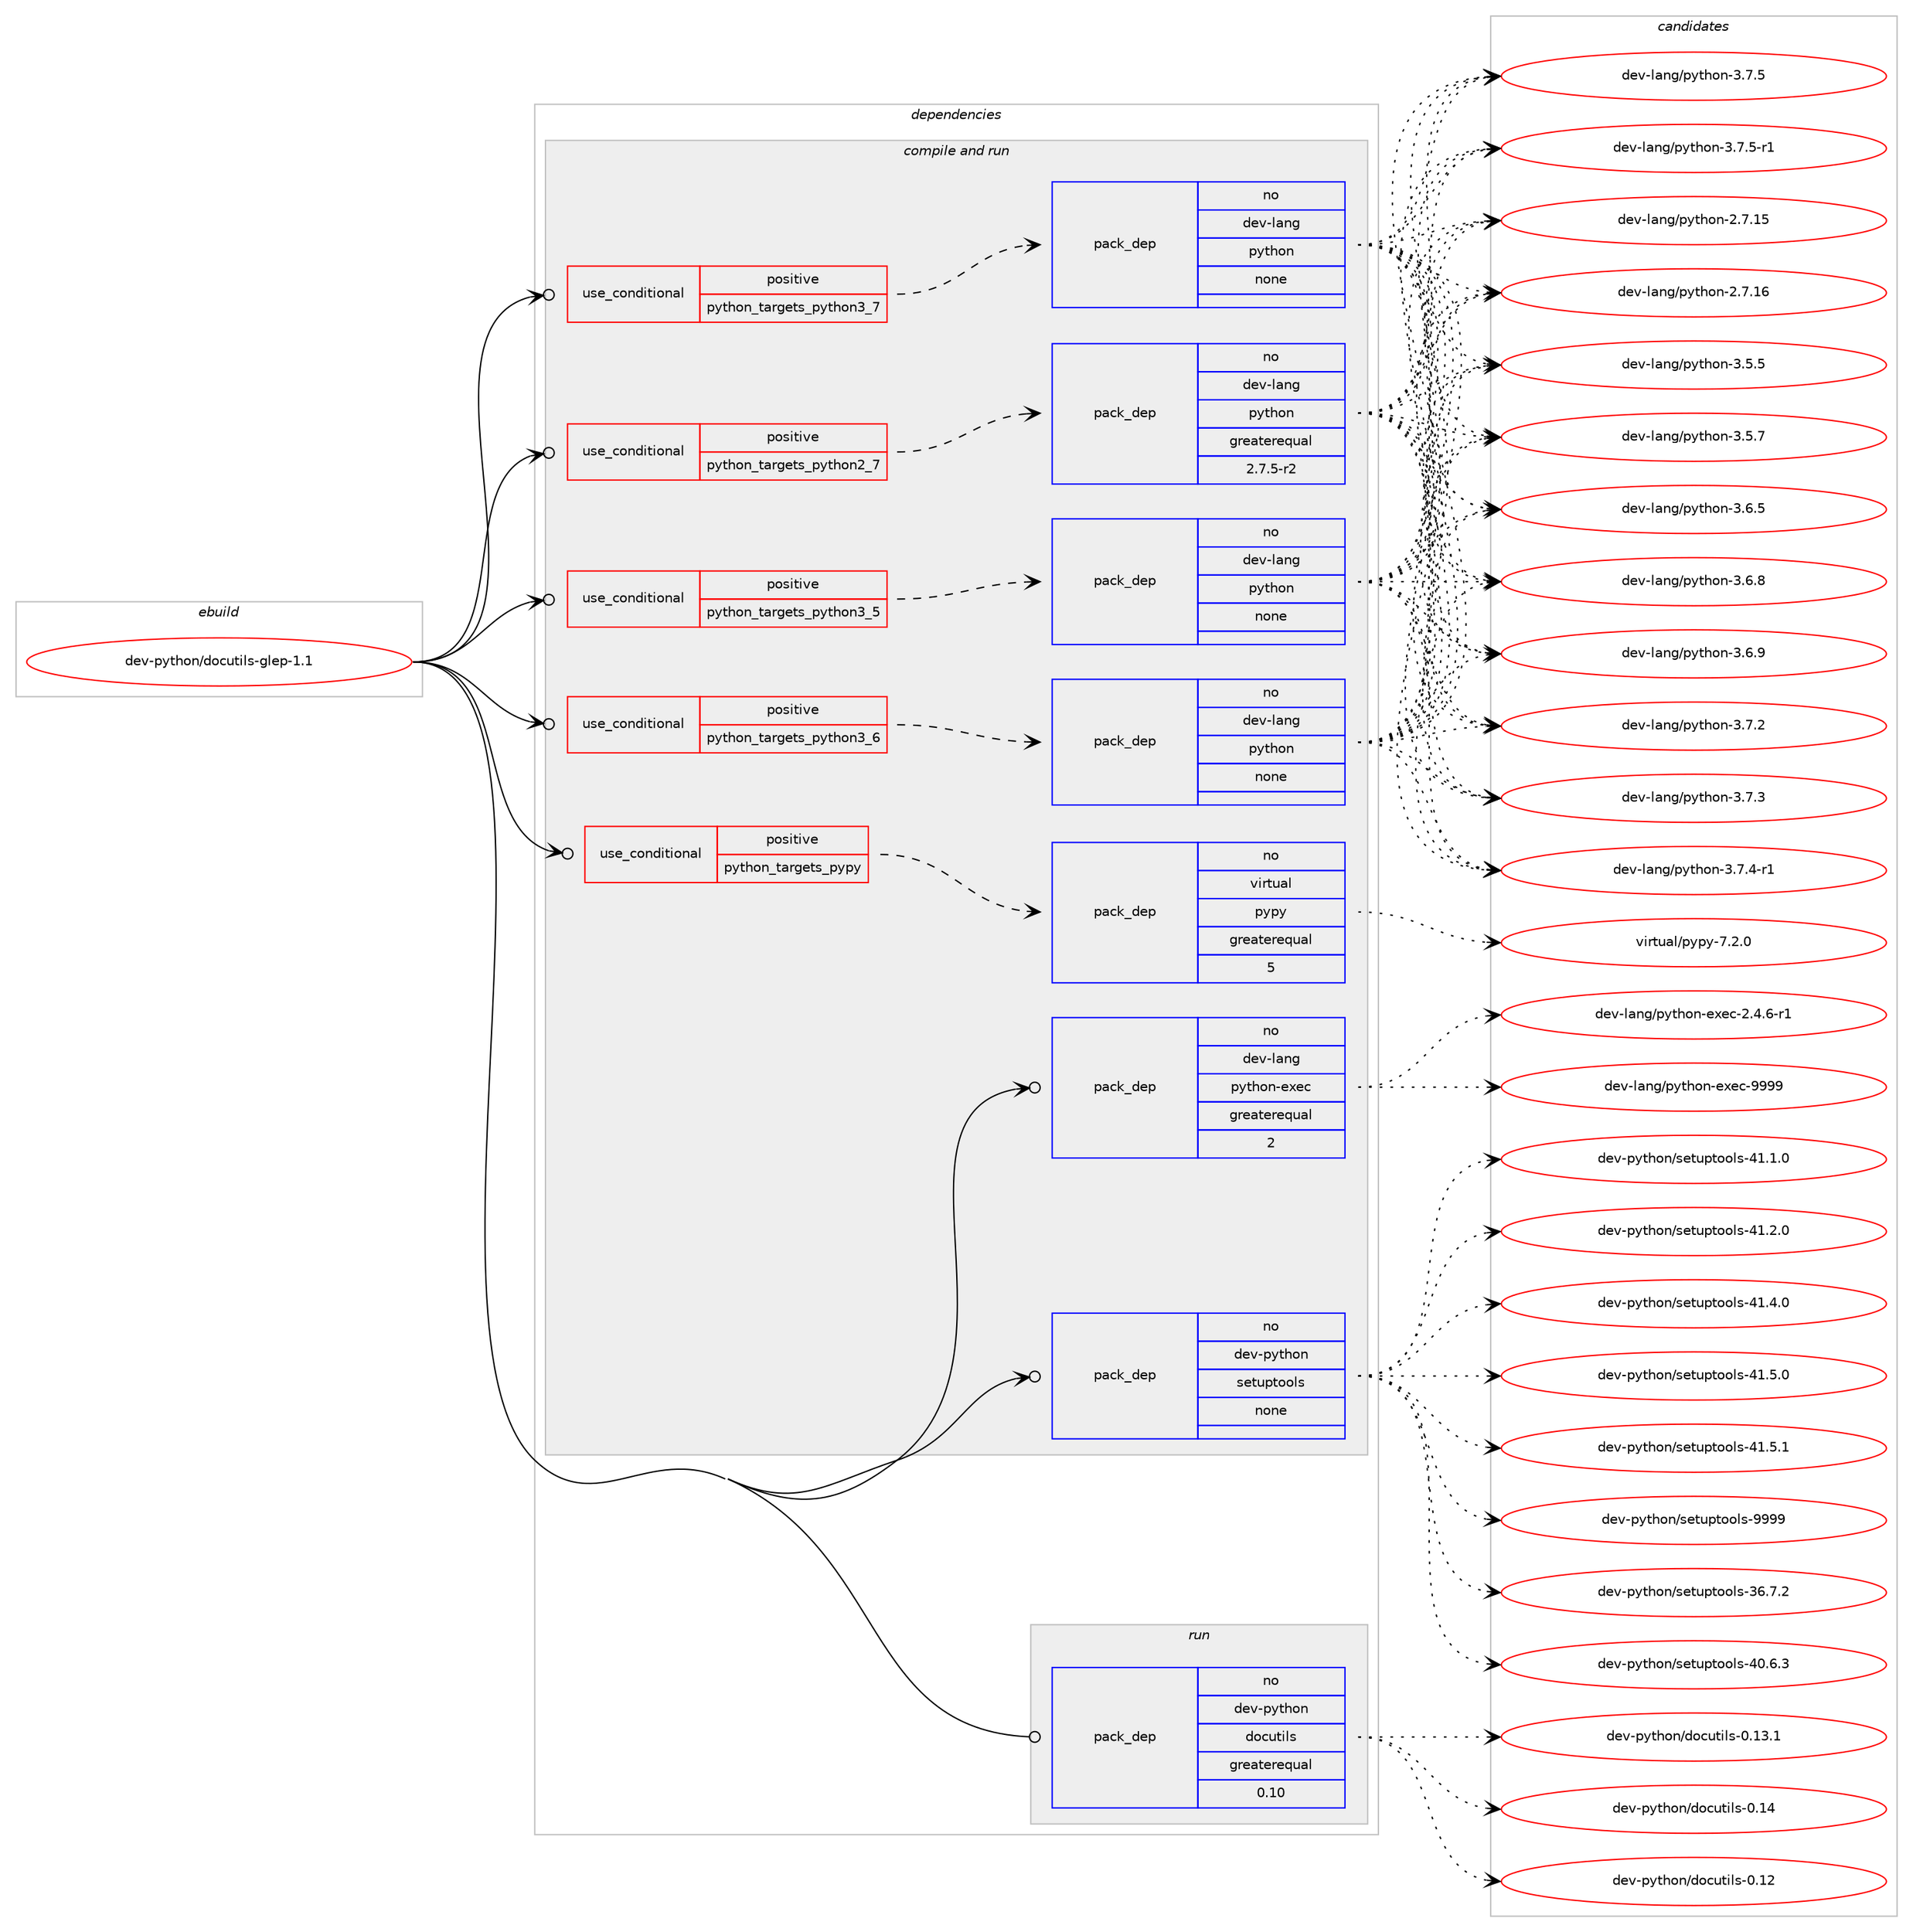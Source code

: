 digraph prolog {

# *************
# Graph options
# *************

newrank=true;
concentrate=true;
compound=true;
graph [rankdir=LR,fontname=Helvetica,fontsize=10,ranksep=1.5];#, ranksep=2.5, nodesep=0.2];
edge  [arrowhead=vee];
node  [fontname=Helvetica,fontsize=10];

# **********
# The ebuild
# **********

subgraph cluster_leftcol {
color=gray;
rank=same;
label=<<i>ebuild</i>>;
id [label="dev-python/docutils-glep-1.1", color=red, width=4, href="../dev-python/docutils-glep-1.1.svg"];
}

# ****************
# The dependencies
# ****************

subgraph cluster_midcol {
color=gray;
label=<<i>dependencies</i>>;
subgraph cluster_compile {
fillcolor="#eeeeee";
style=filled;
label=<<i>compile</i>>;
}
subgraph cluster_compileandrun {
fillcolor="#eeeeee";
style=filled;
label=<<i>compile and run</i>>;
subgraph cond138775 {
dependency602669 [label=<<TABLE BORDER="0" CELLBORDER="1" CELLSPACING="0" CELLPADDING="4"><TR><TD ROWSPAN="3" CELLPADDING="10">use_conditional</TD></TR><TR><TD>positive</TD></TR><TR><TD>python_targets_pypy</TD></TR></TABLE>>, shape=none, color=red];
subgraph pack452100 {
dependency602670 [label=<<TABLE BORDER="0" CELLBORDER="1" CELLSPACING="0" CELLPADDING="4" WIDTH="220"><TR><TD ROWSPAN="6" CELLPADDING="30">pack_dep</TD></TR><TR><TD WIDTH="110">no</TD></TR><TR><TD>virtual</TD></TR><TR><TD>pypy</TD></TR><TR><TD>greaterequal</TD></TR><TR><TD>5</TD></TR></TABLE>>, shape=none, color=blue];
}
dependency602669:e -> dependency602670:w [weight=20,style="dashed",arrowhead="vee"];
}
id:e -> dependency602669:w [weight=20,style="solid",arrowhead="odotvee"];
subgraph cond138776 {
dependency602671 [label=<<TABLE BORDER="0" CELLBORDER="1" CELLSPACING="0" CELLPADDING="4"><TR><TD ROWSPAN="3" CELLPADDING="10">use_conditional</TD></TR><TR><TD>positive</TD></TR><TR><TD>python_targets_python2_7</TD></TR></TABLE>>, shape=none, color=red];
subgraph pack452101 {
dependency602672 [label=<<TABLE BORDER="0" CELLBORDER="1" CELLSPACING="0" CELLPADDING="4" WIDTH="220"><TR><TD ROWSPAN="6" CELLPADDING="30">pack_dep</TD></TR><TR><TD WIDTH="110">no</TD></TR><TR><TD>dev-lang</TD></TR><TR><TD>python</TD></TR><TR><TD>greaterequal</TD></TR><TR><TD>2.7.5-r2</TD></TR></TABLE>>, shape=none, color=blue];
}
dependency602671:e -> dependency602672:w [weight=20,style="dashed",arrowhead="vee"];
}
id:e -> dependency602671:w [weight=20,style="solid",arrowhead="odotvee"];
subgraph cond138777 {
dependency602673 [label=<<TABLE BORDER="0" CELLBORDER="1" CELLSPACING="0" CELLPADDING="4"><TR><TD ROWSPAN="3" CELLPADDING="10">use_conditional</TD></TR><TR><TD>positive</TD></TR><TR><TD>python_targets_python3_5</TD></TR></TABLE>>, shape=none, color=red];
subgraph pack452102 {
dependency602674 [label=<<TABLE BORDER="0" CELLBORDER="1" CELLSPACING="0" CELLPADDING="4" WIDTH="220"><TR><TD ROWSPAN="6" CELLPADDING="30">pack_dep</TD></TR><TR><TD WIDTH="110">no</TD></TR><TR><TD>dev-lang</TD></TR><TR><TD>python</TD></TR><TR><TD>none</TD></TR><TR><TD></TD></TR></TABLE>>, shape=none, color=blue];
}
dependency602673:e -> dependency602674:w [weight=20,style="dashed",arrowhead="vee"];
}
id:e -> dependency602673:w [weight=20,style="solid",arrowhead="odotvee"];
subgraph cond138778 {
dependency602675 [label=<<TABLE BORDER="0" CELLBORDER="1" CELLSPACING="0" CELLPADDING="4"><TR><TD ROWSPAN="3" CELLPADDING="10">use_conditional</TD></TR><TR><TD>positive</TD></TR><TR><TD>python_targets_python3_6</TD></TR></TABLE>>, shape=none, color=red];
subgraph pack452103 {
dependency602676 [label=<<TABLE BORDER="0" CELLBORDER="1" CELLSPACING="0" CELLPADDING="4" WIDTH="220"><TR><TD ROWSPAN="6" CELLPADDING="30">pack_dep</TD></TR><TR><TD WIDTH="110">no</TD></TR><TR><TD>dev-lang</TD></TR><TR><TD>python</TD></TR><TR><TD>none</TD></TR><TR><TD></TD></TR></TABLE>>, shape=none, color=blue];
}
dependency602675:e -> dependency602676:w [weight=20,style="dashed",arrowhead="vee"];
}
id:e -> dependency602675:w [weight=20,style="solid",arrowhead="odotvee"];
subgraph cond138779 {
dependency602677 [label=<<TABLE BORDER="0" CELLBORDER="1" CELLSPACING="0" CELLPADDING="4"><TR><TD ROWSPAN="3" CELLPADDING="10">use_conditional</TD></TR><TR><TD>positive</TD></TR><TR><TD>python_targets_python3_7</TD></TR></TABLE>>, shape=none, color=red];
subgraph pack452104 {
dependency602678 [label=<<TABLE BORDER="0" CELLBORDER="1" CELLSPACING="0" CELLPADDING="4" WIDTH="220"><TR><TD ROWSPAN="6" CELLPADDING="30">pack_dep</TD></TR><TR><TD WIDTH="110">no</TD></TR><TR><TD>dev-lang</TD></TR><TR><TD>python</TD></TR><TR><TD>none</TD></TR><TR><TD></TD></TR></TABLE>>, shape=none, color=blue];
}
dependency602677:e -> dependency602678:w [weight=20,style="dashed",arrowhead="vee"];
}
id:e -> dependency602677:w [weight=20,style="solid",arrowhead="odotvee"];
subgraph pack452105 {
dependency602679 [label=<<TABLE BORDER="0" CELLBORDER="1" CELLSPACING="0" CELLPADDING="4" WIDTH="220"><TR><TD ROWSPAN="6" CELLPADDING="30">pack_dep</TD></TR><TR><TD WIDTH="110">no</TD></TR><TR><TD>dev-lang</TD></TR><TR><TD>python-exec</TD></TR><TR><TD>greaterequal</TD></TR><TR><TD>2</TD></TR></TABLE>>, shape=none, color=blue];
}
id:e -> dependency602679:w [weight=20,style="solid",arrowhead="odotvee"];
subgraph pack452106 {
dependency602680 [label=<<TABLE BORDER="0" CELLBORDER="1" CELLSPACING="0" CELLPADDING="4" WIDTH="220"><TR><TD ROWSPAN="6" CELLPADDING="30">pack_dep</TD></TR><TR><TD WIDTH="110">no</TD></TR><TR><TD>dev-python</TD></TR><TR><TD>setuptools</TD></TR><TR><TD>none</TD></TR><TR><TD></TD></TR></TABLE>>, shape=none, color=blue];
}
id:e -> dependency602680:w [weight=20,style="solid",arrowhead="odotvee"];
}
subgraph cluster_run {
fillcolor="#eeeeee";
style=filled;
label=<<i>run</i>>;
subgraph pack452107 {
dependency602681 [label=<<TABLE BORDER="0" CELLBORDER="1" CELLSPACING="0" CELLPADDING="4" WIDTH="220"><TR><TD ROWSPAN="6" CELLPADDING="30">pack_dep</TD></TR><TR><TD WIDTH="110">no</TD></TR><TR><TD>dev-python</TD></TR><TR><TD>docutils</TD></TR><TR><TD>greaterequal</TD></TR><TR><TD>0.10</TD></TR></TABLE>>, shape=none, color=blue];
}
id:e -> dependency602681:w [weight=20,style="solid",arrowhead="odot"];
}
}

# **************
# The candidates
# **************

subgraph cluster_choices {
rank=same;
color=gray;
label=<<i>candidates</i>>;

subgraph choice452100 {
color=black;
nodesep=1;
choice1181051141161179710847112121112121455546504648 [label="virtual/pypy-7.2.0", color=red, width=4,href="../virtual/pypy-7.2.0.svg"];
dependency602670:e -> choice1181051141161179710847112121112121455546504648:w [style=dotted,weight="100"];
}
subgraph choice452101 {
color=black;
nodesep=1;
choice10010111845108971101034711212111610411111045504655464953 [label="dev-lang/python-2.7.15", color=red, width=4,href="../dev-lang/python-2.7.15.svg"];
choice10010111845108971101034711212111610411111045504655464954 [label="dev-lang/python-2.7.16", color=red, width=4,href="../dev-lang/python-2.7.16.svg"];
choice100101118451089711010347112121116104111110455146534653 [label="dev-lang/python-3.5.5", color=red, width=4,href="../dev-lang/python-3.5.5.svg"];
choice100101118451089711010347112121116104111110455146534655 [label="dev-lang/python-3.5.7", color=red, width=4,href="../dev-lang/python-3.5.7.svg"];
choice100101118451089711010347112121116104111110455146544653 [label="dev-lang/python-3.6.5", color=red, width=4,href="../dev-lang/python-3.6.5.svg"];
choice100101118451089711010347112121116104111110455146544656 [label="dev-lang/python-3.6.8", color=red, width=4,href="../dev-lang/python-3.6.8.svg"];
choice100101118451089711010347112121116104111110455146544657 [label="dev-lang/python-3.6.9", color=red, width=4,href="../dev-lang/python-3.6.9.svg"];
choice100101118451089711010347112121116104111110455146554650 [label="dev-lang/python-3.7.2", color=red, width=4,href="../dev-lang/python-3.7.2.svg"];
choice100101118451089711010347112121116104111110455146554651 [label="dev-lang/python-3.7.3", color=red, width=4,href="../dev-lang/python-3.7.3.svg"];
choice1001011184510897110103471121211161041111104551465546524511449 [label="dev-lang/python-3.7.4-r1", color=red, width=4,href="../dev-lang/python-3.7.4-r1.svg"];
choice100101118451089711010347112121116104111110455146554653 [label="dev-lang/python-3.7.5", color=red, width=4,href="../dev-lang/python-3.7.5.svg"];
choice1001011184510897110103471121211161041111104551465546534511449 [label="dev-lang/python-3.7.5-r1", color=red, width=4,href="../dev-lang/python-3.7.5-r1.svg"];
dependency602672:e -> choice10010111845108971101034711212111610411111045504655464953:w [style=dotted,weight="100"];
dependency602672:e -> choice10010111845108971101034711212111610411111045504655464954:w [style=dotted,weight="100"];
dependency602672:e -> choice100101118451089711010347112121116104111110455146534653:w [style=dotted,weight="100"];
dependency602672:e -> choice100101118451089711010347112121116104111110455146534655:w [style=dotted,weight="100"];
dependency602672:e -> choice100101118451089711010347112121116104111110455146544653:w [style=dotted,weight="100"];
dependency602672:e -> choice100101118451089711010347112121116104111110455146544656:w [style=dotted,weight="100"];
dependency602672:e -> choice100101118451089711010347112121116104111110455146544657:w [style=dotted,weight="100"];
dependency602672:e -> choice100101118451089711010347112121116104111110455146554650:w [style=dotted,weight="100"];
dependency602672:e -> choice100101118451089711010347112121116104111110455146554651:w [style=dotted,weight="100"];
dependency602672:e -> choice1001011184510897110103471121211161041111104551465546524511449:w [style=dotted,weight="100"];
dependency602672:e -> choice100101118451089711010347112121116104111110455146554653:w [style=dotted,weight="100"];
dependency602672:e -> choice1001011184510897110103471121211161041111104551465546534511449:w [style=dotted,weight="100"];
}
subgraph choice452102 {
color=black;
nodesep=1;
choice10010111845108971101034711212111610411111045504655464953 [label="dev-lang/python-2.7.15", color=red, width=4,href="../dev-lang/python-2.7.15.svg"];
choice10010111845108971101034711212111610411111045504655464954 [label="dev-lang/python-2.7.16", color=red, width=4,href="../dev-lang/python-2.7.16.svg"];
choice100101118451089711010347112121116104111110455146534653 [label="dev-lang/python-3.5.5", color=red, width=4,href="../dev-lang/python-3.5.5.svg"];
choice100101118451089711010347112121116104111110455146534655 [label="dev-lang/python-3.5.7", color=red, width=4,href="../dev-lang/python-3.5.7.svg"];
choice100101118451089711010347112121116104111110455146544653 [label="dev-lang/python-3.6.5", color=red, width=4,href="../dev-lang/python-3.6.5.svg"];
choice100101118451089711010347112121116104111110455146544656 [label="dev-lang/python-3.6.8", color=red, width=4,href="../dev-lang/python-3.6.8.svg"];
choice100101118451089711010347112121116104111110455146544657 [label="dev-lang/python-3.6.9", color=red, width=4,href="../dev-lang/python-3.6.9.svg"];
choice100101118451089711010347112121116104111110455146554650 [label="dev-lang/python-3.7.2", color=red, width=4,href="../dev-lang/python-3.7.2.svg"];
choice100101118451089711010347112121116104111110455146554651 [label="dev-lang/python-3.7.3", color=red, width=4,href="../dev-lang/python-3.7.3.svg"];
choice1001011184510897110103471121211161041111104551465546524511449 [label="dev-lang/python-3.7.4-r1", color=red, width=4,href="../dev-lang/python-3.7.4-r1.svg"];
choice100101118451089711010347112121116104111110455146554653 [label="dev-lang/python-3.7.5", color=red, width=4,href="../dev-lang/python-3.7.5.svg"];
choice1001011184510897110103471121211161041111104551465546534511449 [label="dev-lang/python-3.7.5-r1", color=red, width=4,href="../dev-lang/python-3.7.5-r1.svg"];
dependency602674:e -> choice10010111845108971101034711212111610411111045504655464953:w [style=dotted,weight="100"];
dependency602674:e -> choice10010111845108971101034711212111610411111045504655464954:w [style=dotted,weight="100"];
dependency602674:e -> choice100101118451089711010347112121116104111110455146534653:w [style=dotted,weight="100"];
dependency602674:e -> choice100101118451089711010347112121116104111110455146534655:w [style=dotted,weight="100"];
dependency602674:e -> choice100101118451089711010347112121116104111110455146544653:w [style=dotted,weight="100"];
dependency602674:e -> choice100101118451089711010347112121116104111110455146544656:w [style=dotted,weight="100"];
dependency602674:e -> choice100101118451089711010347112121116104111110455146544657:w [style=dotted,weight="100"];
dependency602674:e -> choice100101118451089711010347112121116104111110455146554650:w [style=dotted,weight="100"];
dependency602674:e -> choice100101118451089711010347112121116104111110455146554651:w [style=dotted,weight="100"];
dependency602674:e -> choice1001011184510897110103471121211161041111104551465546524511449:w [style=dotted,weight="100"];
dependency602674:e -> choice100101118451089711010347112121116104111110455146554653:w [style=dotted,weight="100"];
dependency602674:e -> choice1001011184510897110103471121211161041111104551465546534511449:w [style=dotted,weight="100"];
}
subgraph choice452103 {
color=black;
nodesep=1;
choice10010111845108971101034711212111610411111045504655464953 [label="dev-lang/python-2.7.15", color=red, width=4,href="../dev-lang/python-2.7.15.svg"];
choice10010111845108971101034711212111610411111045504655464954 [label="dev-lang/python-2.7.16", color=red, width=4,href="../dev-lang/python-2.7.16.svg"];
choice100101118451089711010347112121116104111110455146534653 [label="dev-lang/python-3.5.5", color=red, width=4,href="../dev-lang/python-3.5.5.svg"];
choice100101118451089711010347112121116104111110455146534655 [label="dev-lang/python-3.5.7", color=red, width=4,href="../dev-lang/python-3.5.7.svg"];
choice100101118451089711010347112121116104111110455146544653 [label="dev-lang/python-3.6.5", color=red, width=4,href="../dev-lang/python-3.6.5.svg"];
choice100101118451089711010347112121116104111110455146544656 [label="dev-lang/python-3.6.8", color=red, width=4,href="../dev-lang/python-3.6.8.svg"];
choice100101118451089711010347112121116104111110455146544657 [label="dev-lang/python-3.6.9", color=red, width=4,href="../dev-lang/python-3.6.9.svg"];
choice100101118451089711010347112121116104111110455146554650 [label="dev-lang/python-3.7.2", color=red, width=4,href="../dev-lang/python-3.7.2.svg"];
choice100101118451089711010347112121116104111110455146554651 [label="dev-lang/python-3.7.3", color=red, width=4,href="../dev-lang/python-3.7.3.svg"];
choice1001011184510897110103471121211161041111104551465546524511449 [label="dev-lang/python-3.7.4-r1", color=red, width=4,href="../dev-lang/python-3.7.4-r1.svg"];
choice100101118451089711010347112121116104111110455146554653 [label="dev-lang/python-3.7.5", color=red, width=4,href="../dev-lang/python-3.7.5.svg"];
choice1001011184510897110103471121211161041111104551465546534511449 [label="dev-lang/python-3.7.5-r1", color=red, width=4,href="../dev-lang/python-3.7.5-r1.svg"];
dependency602676:e -> choice10010111845108971101034711212111610411111045504655464953:w [style=dotted,weight="100"];
dependency602676:e -> choice10010111845108971101034711212111610411111045504655464954:w [style=dotted,weight="100"];
dependency602676:e -> choice100101118451089711010347112121116104111110455146534653:w [style=dotted,weight="100"];
dependency602676:e -> choice100101118451089711010347112121116104111110455146534655:w [style=dotted,weight="100"];
dependency602676:e -> choice100101118451089711010347112121116104111110455146544653:w [style=dotted,weight="100"];
dependency602676:e -> choice100101118451089711010347112121116104111110455146544656:w [style=dotted,weight="100"];
dependency602676:e -> choice100101118451089711010347112121116104111110455146544657:w [style=dotted,weight="100"];
dependency602676:e -> choice100101118451089711010347112121116104111110455146554650:w [style=dotted,weight="100"];
dependency602676:e -> choice100101118451089711010347112121116104111110455146554651:w [style=dotted,weight="100"];
dependency602676:e -> choice1001011184510897110103471121211161041111104551465546524511449:w [style=dotted,weight="100"];
dependency602676:e -> choice100101118451089711010347112121116104111110455146554653:w [style=dotted,weight="100"];
dependency602676:e -> choice1001011184510897110103471121211161041111104551465546534511449:w [style=dotted,weight="100"];
}
subgraph choice452104 {
color=black;
nodesep=1;
choice10010111845108971101034711212111610411111045504655464953 [label="dev-lang/python-2.7.15", color=red, width=4,href="../dev-lang/python-2.7.15.svg"];
choice10010111845108971101034711212111610411111045504655464954 [label="dev-lang/python-2.7.16", color=red, width=4,href="../dev-lang/python-2.7.16.svg"];
choice100101118451089711010347112121116104111110455146534653 [label="dev-lang/python-3.5.5", color=red, width=4,href="../dev-lang/python-3.5.5.svg"];
choice100101118451089711010347112121116104111110455146534655 [label="dev-lang/python-3.5.7", color=red, width=4,href="../dev-lang/python-3.5.7.svg"];
choice100101118451089711010347112121116104111110455146544653 [label="dev-lang/python-3.6.5", color=red, width=4,href="../dev-lang/python-3.6.5.svg"];
choice100101118451089711010347112121116104111110455146544656 [label="dev-lang/python-3.6.8", color=red, width=4,href="../dev-lang/python-3.6.8.svg"];
choice100101118451089711010347112121116104111110455146544657 [label="dev-lang/python-3.6.9", color=red, width=4,href="../dev-lang/python-3.6.9.svg"];
choice100101118451089711010347112121116104111110455146554650 [label="dev-lang/python-3.7.2", color=red, width=4,href="../dev-lang/python-3.7.2.svg"];
choice100101118451089711010347112121116104111110455146554651 [label="dev-lang/python-3.7.3", color=red, width=4,href="../dev-lang/python-3.7.3.svg"];
choice1001011184510897110103471121211161041111104551465546524511449 [label="dev-lang/python-3.7.4-r1", color=red, width=4,href="../dev-lang/python-3.7.4-r1.svg"];
choice100101118451089711010347112121116104111110455146554653 [label="dev-lang/python-3.7.5", color=red, width=4,href="../dev-lang/python-3.7.5.svg"];
choice1001011184510897110103471121211161041111104551465546534511449 [label="dev-lang/python-3.7.5-r1", color=red, width=4,href="../dev-lang/python-3.7.5-r1.svg"];
dependency602678:e -> choice10010111845108971101034711212111610411111045504655464953:w [style=dotted,weight="100"];
dependency602678:e -> choice10010111845108971101034711212111610411111045504655464954:w [style=dotted,weight="100"];
dependency602678:e -> choice100101118451089711010347112121116104111110455146534653:w [style=dotted,weight="100"];
dependency602678:e -> choice100101118451089711010347112121116104111110455146534655:w [style=dotted,weight="100"];
dependency602678:e -> choice100101118451089711010347112121116104111110455146544653:w [style=dotted,weight="100"];
dependency602678:e -> choice100101118451089711010347112121116104111110455146544656:w [style=dotted,weight="100"];
dependency602678:e -> choice100101118451089711010347112121116104111110455146544657:w [style=dotted,weight="100"];
dependency602678:e -> choice100101118451089711010347112121116104111110455146554650:w [style=dotted,weight="100"];
dependency602678:e -> choice100101118451089711010347112121116104111110455146554651:w [style=dotted,weight="100"];
dependency602678:e -> choice1001011184510897110103471121211161041111104551465546524511449:w [style=dotted,weight="100"];
dependency602678:e -> choice100101118451089711010347112121116104111110455146554653:w [style=dotted,weight="100"];
dependency602678:e -> choice1001011184510897110103471121211161041111104551465546534511449:w [style=dotted,weight="100"];
}
subgraph choice452105 {
color=black;
nodesep=1;
choice10010111845108971101034711212111610411111045101120101994550465246544511449 [label="dev-lang/python-exec-2.4.6-r1", color=red, width=4,href="../dev-lang/python-exec-2.4.6-r1.svg"];
choice10010111845108971101034711212111610411111045101120101994557575757 [label="dev-lang/python-exec-9999", color=red, width=4,href="../dev-lang/python-exec-9999.svg"];
dependency602679:e -> choice10010111845108971101034711212111610411111045101120101994550465246544511449:w [style=dotted,weight="100"];
dependency602679:e -> choice10010111845108971101034711212111610411111045101120101994557575757:w [style=dotted,weight="100"];
}
subgraph choice452106 {
color=black;
nodesep=1;
choice100101118451121211161041111104711510111611711211611111110811545515446554650 [label="dev-python/setuptools-36.7.2", color=red, width=4,href="../dev-python/setuptools-36.7.2.svg"];
choice100101118451121211161041111104711510111611711211611111110811545524846544651 [label="dev-python/setuptools-40.6.3", color=red, width=4,href="../dev-python/setuptools-40.6.3.svg"];
choice100101118451121211161041111104711510111611711211611111110811545524946494648 [label="dev-python/setuptools-41.1.0", color=red, width=4,href="../dev-python/setuptools-41.1.0.svg"];
choice100101118451121211161041111104711510111611711211611111110811545524946504648 [label="dev-python/setuptools-41.2.0", color=red, width=4,href="../dev-python/setuptools-41.2.0.svg"];
choice100101118451121211161041111104711510111611711211611111110811545524946524648 [label="dev-python/setuptools-41.4.0", color=red, width=4,href="../dev-python/setuptools-41.4.0.svg"];
choice100101118451121211161041111104711510111611711211611111110811545524946534648 [label="dev-python/setuptools-41.5.0", color=red, width=4,href="../dev-python/setuptools-41.5.0.svg"];
choice100101118451121211161041111104711510111611711211611111110811545524946534649 [label="dev-python/setuptools-41.5.1", color=red, width=4,href="../dev-python/setuptools-41.5.1.svg"];
choice10010111845112121116104111110471151011161171121161111111081154557575757 [label="dev-python/setuptools-9999", color=red, width=4,href="../dev-python/setuptools-9999.svg"];
dependency602680:e -> choice100101118451121211161041111104711510111611711211611111110811545515446554650:w [style=dotted,weight="100"];
dependency602680:e -> choice100101118451121211161041111104711510111611711211611111110811545524846544651:w [style=dotted,weight="100"];
dependency602680:e -> choice100101118451121211161041111104711510111611711211611111110811545524946494648:w [style=dotted,weight="100"];
dependency602680:e -> choice100101118451121211161041111104711510111611711211611111110811545524946504648:w [style=dotted,weight="100"];
dependency602680:e -> choice100101118451121211161041111104711510111611711211611111110811545524946524648:w [style=dotted,weight="100"];
dependency602680:e -> choice100101118451121211161041111104711510111611711211611111110811545524946534648:w [style=dotted,weight="100"];
dependency602680:e -> choice100101118451121211161041111104711510111611711211611111110811545524946534649:w [style=dotted,weight="100"];
dependency602680:e -> choice10010111845112121116104111110471151011161171121161111111081154557575757:w [style=dotted,weight="100"];
}
subgraph choice452107 {
color=black;
nodesep=1;
choice1001011184511212111610411111047100111991171161051081154548464950 [label="dev-python/docutils-0.12", color=red, width=4,href="../dev-python/docutils-0.12.svg"];
choice10010111845112121116104111110471001119911711610510811545484649514649 [label="dev-python/docutils-0.13.1", color=red, width=4,href="../dev-python/docutils-0.13.1.svg"];
choice1001011184511212111610411111047100111991171161051081154548464952 [label="dev-python/docutils-0.14", color=red, width=4,href="../dev-python/docutils-0.14.svg"];
dependency602681:e -> choice1001011184511212111610411111047100111991171161051081154548464950:w [style=dotted,weight="100"];
dependency602681:e -> choice10010111845112121116104111110471001119911711610510811545484649514649:w [style=dotted,weight="100"];
dependency602681:e -> choice1001011184511212111610411111047100111991171161051081154548464952:w [style=dotted,weight="100"];
}
}

}
